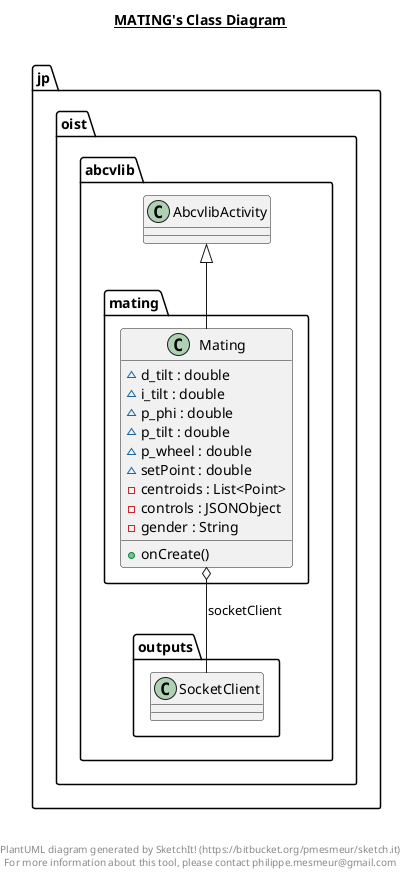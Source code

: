@startuml

title __MATING's Class Diagram__\n

  namespace jp.oist.abcvlib.mating {
    class jp.oist.abcvlib.mating.Mating {
        ~ d_tilt : double
        ~ i_tilt : double
        ~ p_phi : double
        ~ p_tilt : double
        ~ p_wheel : double
        ~ setPoint : double
        - centroids : List<Point>
        - controls : JSONObject
        - gender : String
        + onCreate()
    }
  }
  

  jp.oist.abcvlib.mating.Mating -up-|> jp.oist.abcvlib.AbcvlibActivity
  jp.oist.abcvlib.mating.Mating o-- jp.oist.abcvlib.outputs.SocketClient : socketClient


right footer


PlantUML diagram generated by SketchIt! (https://bitbucket.org/pmesmeur/sketch.it)
For more information about this tool, please contact philippe.mesmeur@gmail.com
endfooter

@enduml
